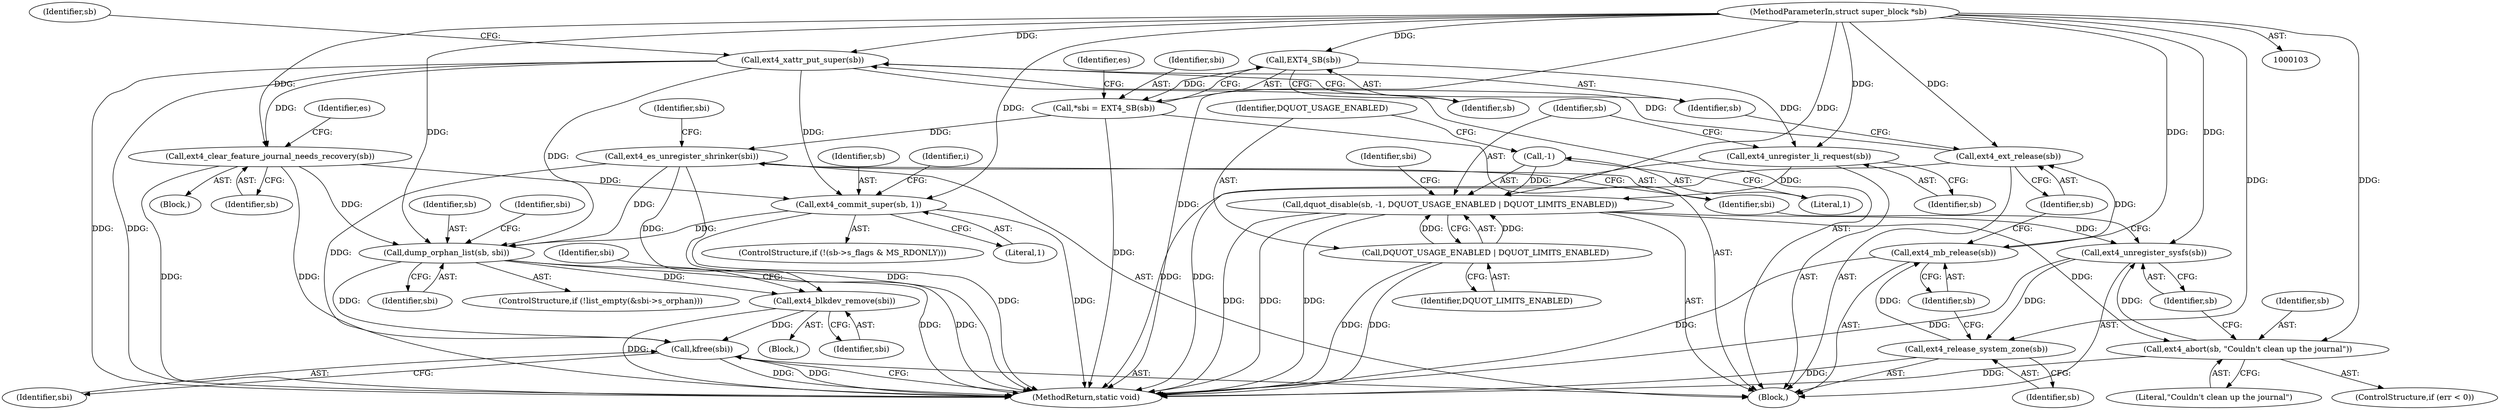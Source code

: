 digraph "1_linux_82939d7999dfc1f1998c4b1c12e2f19edbdff272_0@API" {
"1000313" [label="(Call,ext4_blkdev_remove(sbi))"];
"1000275" [label="(Call,dump_orphan_list(sb, sbi))"];
"1000184" [label="(Call,ext4_clear_feature_journal_needs_recovery(sb))"];
"1000174" [label="(Call,ext4_xattr_put_super(sb))"];
"1000172" [label="(Call,ext4_ext_release(sb))"];
"1000170" [label="(Call,ext4_mb_release(sb))"];
"1000168" [label="(Call,ext4_release_system_zone(sb))"];
"1000159" [label="(Call,ext4_unregister_sysfs(sb))"];
"1000156" [label="(Call,ext4_abort(sb, \"Couldn't clean up the journal\"))"];
"1000121" [label="(Call,dquot_disable(sb, -1, DQUOT_USAGE_ENABLED | DQUOT_LIMITS_ENABLED))"];
"1000119" [label="(Call,ext4_unregister_li_request(sb))"];
"1000109" [label="(Call,EXT4_SB(sb))"];
"1000104" [label="(MethodParameterIn,struct super_block *sb)"];
"1000123" [label="(Call,-1)"];
"1000125" [label="(Call,DQUOT_USAGE_ENABLED | DQUOT_LIMITS_ENABLED)"];
"1000201" [label="(Call,ext4_commit_super(sb, 1))"];
"1000161" [label="(Call,ext4_es_unregister_shrinker(sbi))"];
"1000107" [label="(Call,*sbi = EXT4_SB(sb))"];
"1000364" [label="(Call,kfree(sbi))"];
"1000161" [label="(Call,ext4_es_unregister_shrinker(sbi))"];
"1000125" [label="(Call,DQUOT_USAGE_ENABLED | DQUOT_LIMITS_ENABLED)"];
"1000170" [label="(Call,ext4_mb_release(sb))"];
"1000159" [label="(Call,ext4_unregister_sysfs(sb))"];
"1000275" [label="(Call,dump_orphan_list(sb, sbi))"];
"1000104" [label="(MethodParameterIn,struct super_block *sb)"];
"1000160" [label="(Identifier,sb)"];
"1000183" [label="(Block,)"];
"1000203" [label="(Literal,1)"];
"1000180" [label="(Identifier,sb)"];
"1000366" [label="(MethodReturn,static void)"];
"1000201" [label="(Call,ext4_commit_super(sb, 1))"];
"1000202" [label="(Identifier,sb)"];
"1000364" [label="(Call,kfree(sbi))"];
"1000194" [label="(ControlStructure,if (!(sb->s_flags & MS_RDONLY)))"];
"1000173" [label="(Identifier,sb)"];
"1000314" [label="(Identifier,sbi)"];
"1000156" [label="(Call,ext4_abort(sb, \"Couldn't clean up the journal\"))"];
"1000157" [label="(Identifier,sb)"];
"1000122" [label="(Identifier,sb)"];
"1000123" [label="(Call,-1)"];
"1000365" [label="(Identifier,sbi)"];
"1000304" [label="(Block,)"];
"1000127" [label="(Identifier,DQUOT_LIMITS_ENABLED)"];
"1000158" [label="(Literal,\"Couldn't clean up the journal\")"];
"1000152" [label="(ControlStructure,if (err < 0))"];
"1000317" [label="(Identifier,sbi)"];
"1000277" [label="(Identifier,sbi)"];
"1000188" [label="(Identifier,es)"];
"1000109" [label="(Call,EXT4_SB(sb))"];
"1000110" [label="(Identifier,sb)"];
"1000119" [label="(Call,ext4_unregister_li_request(sb))"];
"1000124" [label="(Literal,1)"];
"1000126" [label="(Identifier,DQUOT_USAGE_ENABLED)"];
"1000162" [label="(Identifier,sbi)"];
"1000184" [label="(Call,ext4_clear_feature_journal_needs_recovery(sb))"];
"1000113" [label="(Identifier,es)"];
"1000185" [label="(Identifier,sb)"];
"1000107" [label="(Call,*sbi = EXT4_SB(sb))"];
"1000130" [label="(Identifier,sbi)"];
"1000169" [label="(Identifier,sb)"];
"1000120" [label="(Identifier,sb)"];
"1000108" [label="(Identifier,sbi)"];
"1000276" [label="(Identifier,sb)"];
"1000121" [label="(Call,dquot_disable(sb, -1, DQUOT_USAGE_ENABLED | DQUOT_LIMITS_ENABLED))"];
"1000206" [label="(Identifier,i)"];
"1000313" [label="(Call,ext4_blkdev_remove(sbi))"];
"1000282" [label="(Identifier,sbi)"];
"1000171" [label="(Identifier,sb)"];
"1000268" [label="(ControlStructure,if (!list_empty(&sbi->s_orphan)))"];
"1000168" [label="(Call,ext4_release_system_zone(sb))"];
"1000175" [label="(Identifier,sb)"];
"1000166" [label="(Identifier,sbi)"];
"1000172" [label="(Call,ext4_ext_release(sb))"];
"1000105" [label="(Block,)"];
"1000174" [label="(Call,ext4_xattr_put_super(sb))"];
"1000313" -> "1000304"  [label="AST: "];
"1000313" -> "1000314"  [label="CFG: "];
"1000314" -> "1000313"  [label="AST: "];
"1000317" -> "1000313"  [label="CFG: "];
"1000313" -> "1000366"  [label="DDG: "];
"1000275" -> "1000313"  [label="DDG: "];
"1000161" -> "1000313"  [label="DDG: "];
"1000313" -> "1000364"  [label="DDG: "];
"1000275" -> "1000268"  [label="AST: "];
"1000275" -> "1000277"  [label="CFG: "];
"1000276" -> "1000275"  [label="AST: "];
"1000277" -> "1000275"  [label="AST: "];
"1000282" -> "1000275"  [label="CFG: "];
"1000275" -> "1000366"  [label="DDG: "];
"1000275" -> "1000366"  [label="DDG: "];
"1000184" -> "1000275"  [label="DDG: "];
"1000174" -> "1000275"  [label="DDG: "];
"1000201" -> "1000275"  [label="DDG: "];
"1000104" -> "1000275"  [label="DDG: "];
"1000161" -> "1000275"  [label="DDG: "];
"1000275" -> "1000364"  [label="DDG: "];
"1000184" -> "1000183"  [label="AST: "];
"1000184" -> "1000185"  [label="CFG: "];
"1000185" -> "1000184"  [label="AST: "];
"1000188" -> "1000184"  [label="CFG: "];
"1000184" -> "1000366"  [label="DDG: "];
"1000184" -> "1000366"  [label="DDG: "];
"1000174" -> "1000184"  [label="DDG: "];
"1000104" -> "1000184"  [label="DDG: "];
"1000184" -> "1000201"  [label="DDG: "];
"1000174" -> "1000105"  [label="AST: "];
"1000174" -> "1000175"  [label="CFG: "];
"1000175" -> "1000174"  [label="AST: "];
"1000180" -> "1000174"  [label="CFG: "];
"1000174" -> "1000366"  [label="DDG: "];
"1000174" -> "1000366"  [label="DDG: "];
"1000172" -> "1000174"  [label="DDG: "];
"1000104" -> "1000174"  [label="DDG: "];
"1000174" -> "1000201"  [label="DDG: "];
"1000172" -> "1000105"  [label="AST: "];
"1000172" -> "1000173"  [label="CFG: "];
"1000173" -> "1000172"  [label="AST: "];
"1000175" -> "1000172"  [label="CFG: "];
"1000172" -> "1000366"  [label="DDG: "];
"1000170" -> "1000172"  [label="DDG: "];
"1000104" -> "1000172"  [label="DDG: "];
"1000170" -> "1000105"  [label="AST: "];
"1000170" -> "1000171"  [label="CFG: "];
"1000171" -> "1000170"  [label="AST: "];
"1000173" -> "1000170"  [label="CFG: "];
"1000170" -> "1000366"  [label="DDG: "];
"1000168" -> "1000170"  [label="DDG: "];
"1000104" -> "1000170"  [label="DDG: "];
"1000168" -> "1000105"  [label="AST: "];
"1000168" -> "1000169"  [label="CFG: "];
"1000169" -> "1000168"  [label="AST: "];
"1000171" -> "1000168"  [label="CFG: "];
"1000168" -> "1000366"  [label="DDG: "];
"1000159" -> "1000168"  [label="DDG: "];
"1000104" -> "1000168"  [label="DDG: "];
"1000159" -> "1000105"  [label="AST: "];
"1000159" -> "1000160"  [label="CFG: "];
"1000160" -> "1000159"  [label="AST: "];
"1000162" -> "1000159"  [label="CFG: "];
"1000159" -> "1000366"  [label="DDG: "];
"1000156" -> "1000159"  [label="DDG: "];
"1000121" -> "1000159"  [label="DDG: "];
"1000104" -> "1000159"  [label="DDG: "];
"1000156" -> "1000152"  [label="AST: "];
"1000156" -> "1000158"  [label="CFG: "];
"1000157" -> "1000156"  [label="AST: "];
"1000158" -> "1000156"  [label="AST: "];
"1000160" -> "1000156"  [label="CFG: "];
"1000156" -> "1000366"  [label="DDG: "];
"1000121" -> "1000156"  [label="DDG: "];
"1000104" -> "1000156"  [label="DDG: "];
"1000121" -> "1000105"  [label="AST: "];
"1000121" -> "1000125"  [label="CFG: "];
"1000122" -> "1000121"  [label="AST: "];
"1000123" -> "1000121"  [label="AST: "];
"1000125" -> "1000121"  [label="AST: "];
"1000130" -> "1000121"  [label="CFG: "];
"1000121" -> "1000366"  [label="DDG: "];
"1000121" -> "1000366"  [label="DDG: "];
"1000121" -> "1000366"  [label="DDG: "];
"1000119" -> "1000121"  [label="DDG: "];
"1000104" -> "1000121"  [label="DDG: "];
"1000123" -> "1000121"  [label="DDG: "];
"1000125" -> "1000121"  [label="DDG: "];
"1000125" -> "1000121"  [label="DDG: "];
"1000119" -> "1000105"  [label="AST: "];
"1000119" -> "1000120"  [label="CFG: "];
"1000120" -> "1000119"  [label="AST: "];
"1000122" -> "1000119"  [label="CFG: "];
"1000119" -> "1000366"  [label="DDG: "];
"1000109" -> "1000119"  [label="DDG: "];
"1000104" -> "1000119"  [label="DDG: "];
"1000109" -> "1000107"  [label="AST: "];
"1000109" -> "1000110"  [label="CFG: "];
"1000110" -> "1000109"  [label="AST: "];
"1000107" -> "1000109"  [label="CFG: "];
"1000109" -> "1000107"  [label="DDG: "];
"1000104" -> "1000109"  [label="DDG: "];
"1000104" -> "1000103"  [label="AST: "];
"1000104" -> "1000366"  [label="DDG: "];
"1000104" -> "1000201"  [label="DDG: "];
"1000123" -> "1000124"  [label="CFG: "];
"1000124" -> "1000123"  [label="AST: "];
"1000126" -> "1000123"  [label="CFG: "];
"1000125" -> "1000127"  [label="CFG: "];
"1000126" -> "1000125"  [label="AST: "];
"1000127" -> "1000125"  [label="AST: "];
"1000125" -> "1000366"  [label="DDG: "];
"1000125" -> "1000366"  [label="DDG: "];
"1000201" -> "1000194"  [label="AST: "];
"1000201" -> "1000203"  [label="CFG: "];
"1000202" -> "1000201"  [label="AST: "];
"1000203" -> "1000201"  [label="AST: "];
"1000206" -> "1000201"  [label="CFG: "];
"1000201" -> "1000366"  [label="DDG: "];
"1000201" -> "1000366"  [label="DDG: "];
"1000161" -> "1000105"  [label="AST: "];
"1000161" -> "1000162"  [label="CFG: "];
"1000162" -> "1000161"  [label="AST: "];
"1000166" -> "1000161"  [label="CFG: "];
"1000161" -> "1000366"  [label="DDG: "];
"1000107" -> "1000161"  [label="DDG: "];
"1000161" -> "1000364"  [label="DDG: "];
"1000107" -> "1000105"  [label="AST: "];
"1000108" -> "1000107"  [label="AST: "];
"1000113" -> "1000107"  [label="CFG: "];
"1000107" -> "1000366"  [label="DDG: "];
"1000364" -> "1000105"  [label="AST: "];
"1000364" -> "1000365"  [label="CFG: "];
"1000365" -> "1000364"  [label="AST: "];
"1000366" -> "1000364"  [label="CFG: "];
"1000364" -> "1000366"  [label="DDG: "];
"1000364" -> "1000366"  [label="DDG: "];
}
